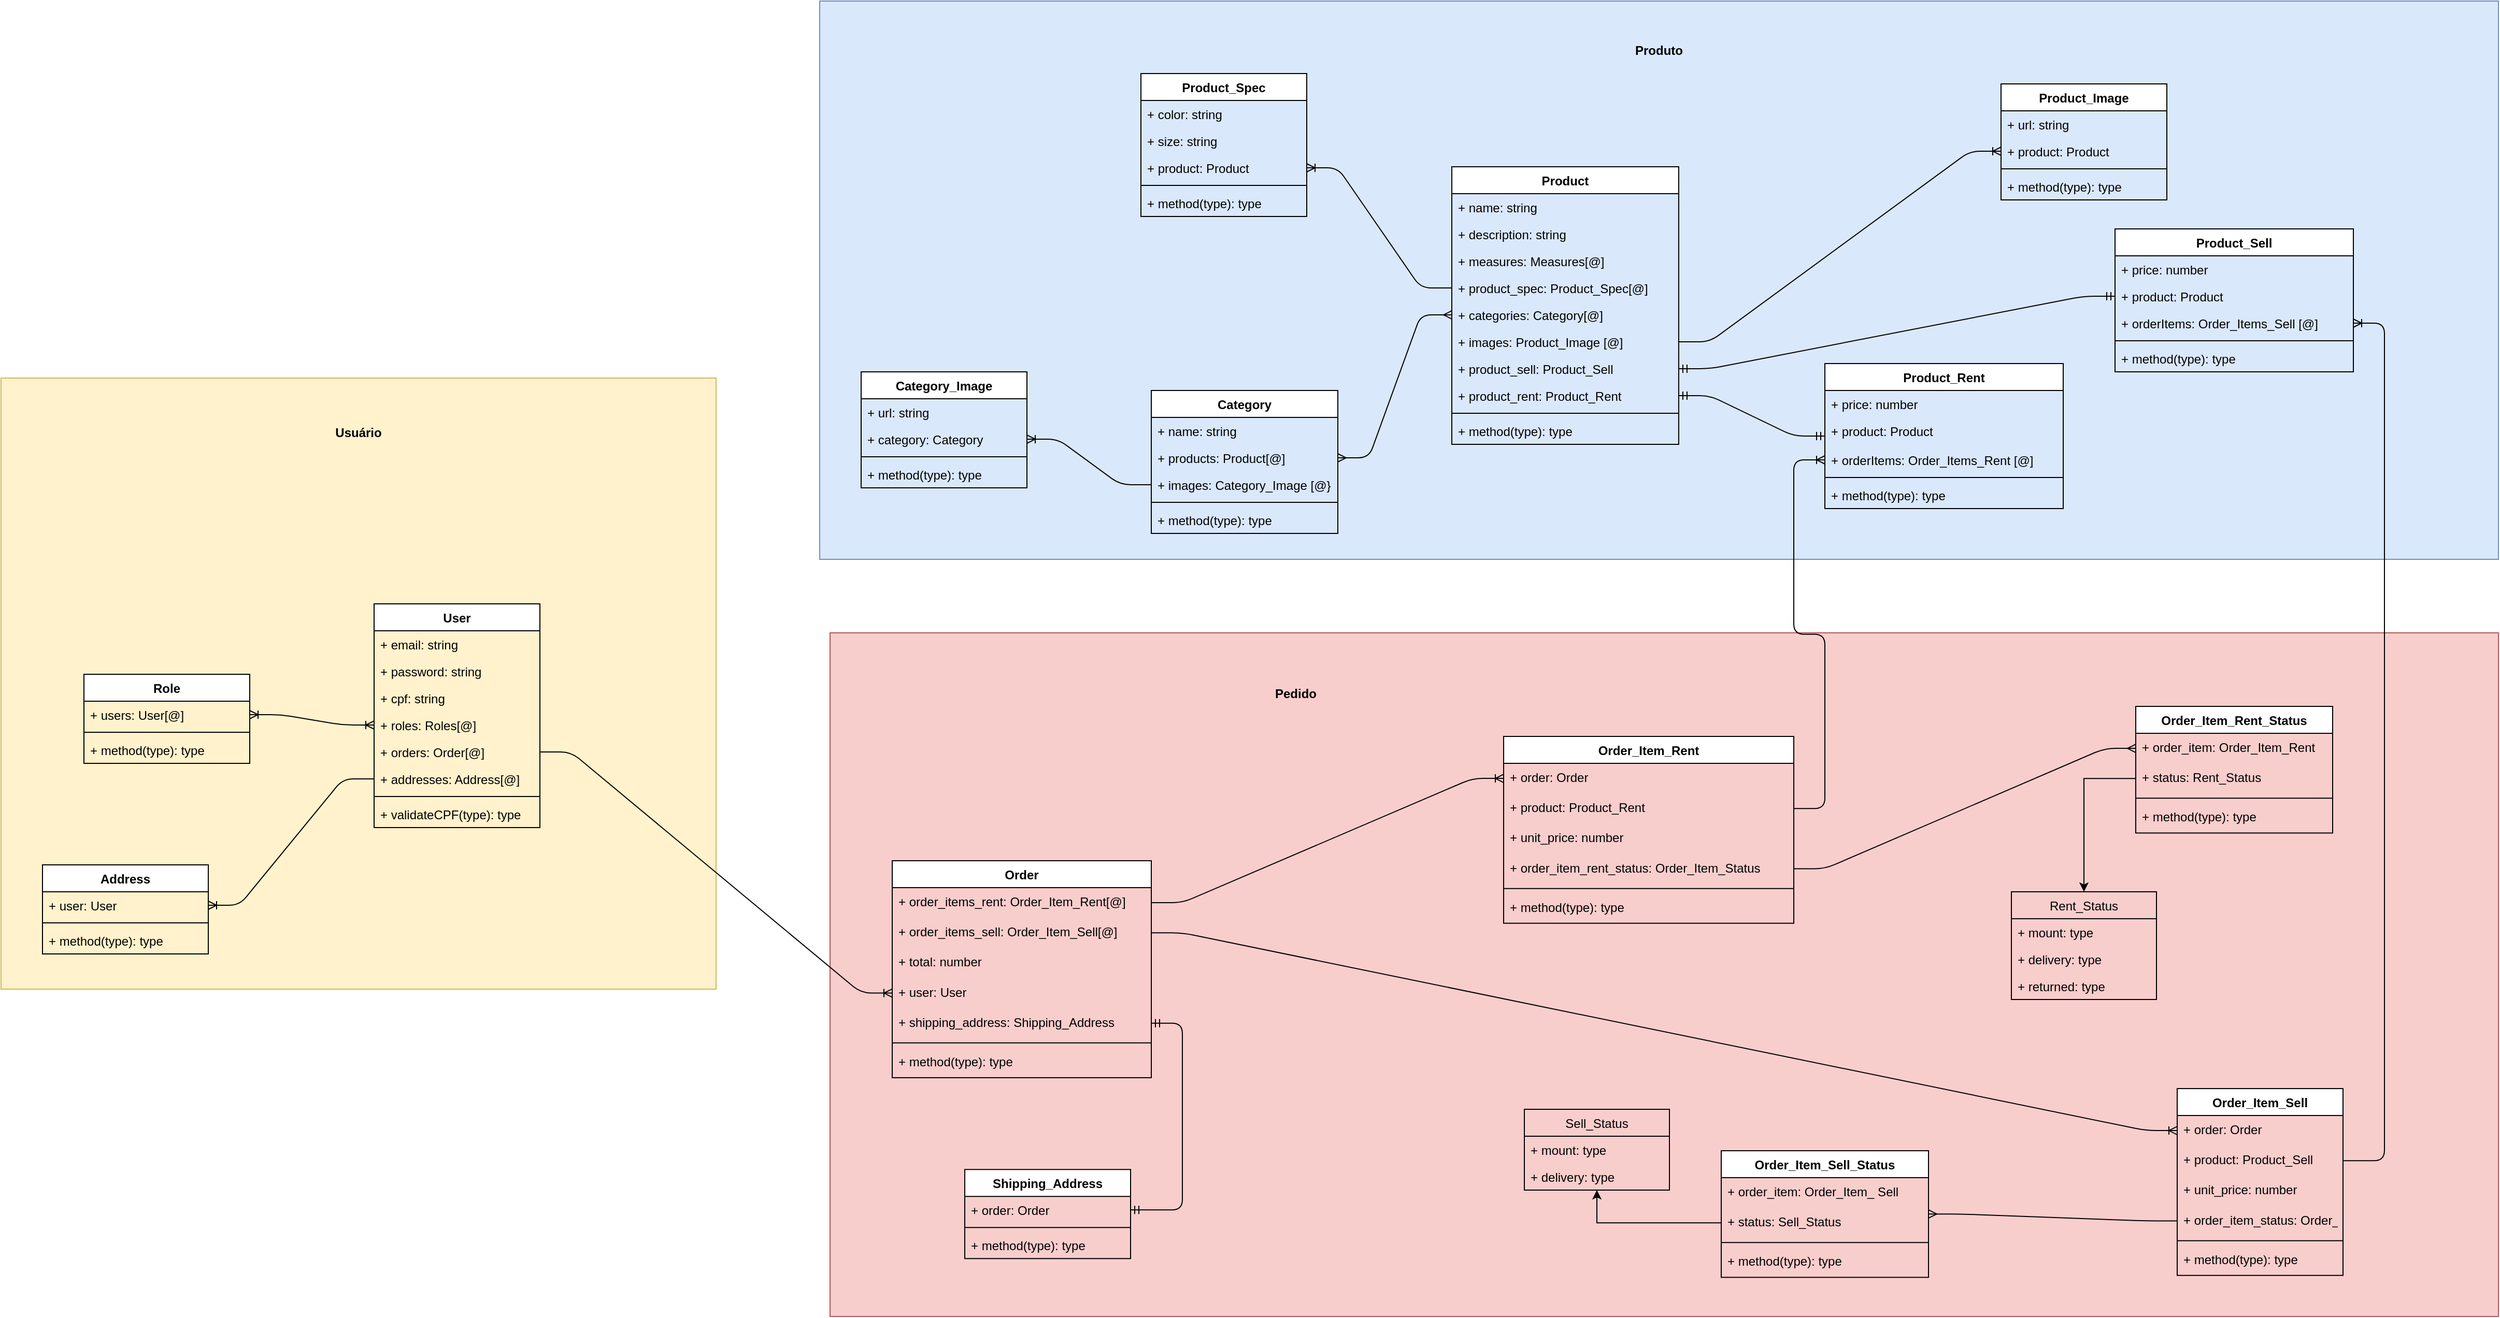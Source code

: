<mxfile version="15.3.0" type="github">
  <diagram id="AvZHR695ZejntMQSTzXh" name="Page-1">
    <mxGraphModel dx="4076" dy="911" grid="1" gridSize="10" guides="1" tooltips="1" connect="1" arrows="1" fold="1" page="1" pageScale="1" pageWidth="850" pageHeight="1100" math="0" shadow="0">
      <root>
        <mxCell id="0" />
        <mxCell id="1" parent="0" />
        <mxCell id="tY16T3pncfpoFEnjYDi0-21" value="" style="group;fillColor=#f8cecc;strokeColor=#b85450;container=0;" parent="1" vertex="1" connectable="0">
          <mxGeometry x="-800" y="770" width="1610" height="660" as="geometry" />
        </mxCell>
        <mxCell id="tY16T3pncfpoFEnjYDi0-10" value="" style="group;fillColor=#fff2cc;strokeColor=#d6b656;" parent="1" vertex="1" connectable="0">
          <mxGeometry x="-1600" y="524" width="690" height="590" as="geometry" />
        </mxCell>
        <mxCell id="tY16T3pncfpoFEnjYDi0-12" value="Usuário" style="text;html=1;strokeColor=none;fillColor=none;align=center;verticalAlign=middle;whiteSpace=wrap;rounded=0;fontStyle=1" parent="tY16T3pncfpoFEnjYDi0-10" vertex="1">
          <mxGeometry x="329.138" y="41.596" width="31.724" height="21.892" as="geometry" />
        </mxCell>
        <mxCell id="lCJNZkqnmeG0tj6TGEAy-67" value="Address" style="swimlane;fontStyle=1;align=center;verticalAlign=top;childLayout=stackLayout;horizontal=1;startSize=26;horizontalStack=0;resizeParent=1;resizeParentMax=0;resizeLast=0;collapsible=1;marginBottom=0;" parent="tY16T3pncfpoFEnjYDi0-10" vertex="1">
          <mxGeometry x="40" y="470" width="160" height="86" as="geometry" />
        </mxCell>
        <mxCell id="lCJNZkqnmeG0tj6TGEAy-68" value="+ user: User" style="text;strokeColor=none;fillColor=none;align=left;verticalAlign=top;spacingLeft=4;spacingRight=4;overflow=hidden;rotatable=0;points=[[0,0.5],[1,0.5]];portConstraint=eastwest;" parent="lCJNZkqnmeG0tj6TGEAy-67" vertex="1">
          <mxGeometry y="26" width="160" height="26" as="geometry" />
        </mxCell>
        <mxCell id="lCJNZkqnmeG0tj6TGEAy-69" value="" style="line;strokeWidth=1;fillColor=none;align=left;verticalAlign=middle;spacingTop=-1;spacingLeft=3;spacingRight=3;rotatable=0;labelPosition=right;points=[];portConstraint=eastwest;" parent="lCJNZkqnmeG0tj6TGEAy-67" vertex="1">
          <mxGeometry y="52" width="160" height="8" as="geometry" />
        </mxCell>
        <mxCell id="lCJNZkqnmeG0tj6TGEAy-70" value="+ method(type): type" style="text;strokeColor=none;fillColor=none;align=left;verticalAlign=top;spacingLeft=4;spacingRight=4;overflow=hidden;rotatable=0;points=[[0,0.5],[1,0.5]];portConstraint=eastwest;" parent="lCJNZkqnmeG0tj6TGEAy-67" vertex="1">
          <mxGeometry y="60" width="160" height="26" as="geometry" />
        </mxCell>
        <mxCell id="lCJNZkqnmeG0tj6TGEAy-51" value="User" style="swimlane;fontStyle=1;align=center;verticalAlign=top;childLayout=stackLayout;horizontal=1;startSize=26;horizontalStack=0;resizeParent=1;resizeParentMax=0;resizeLast=0;collapsible=1;marginBottom=0;" parent="tY16T3pncfpoFEnjYDi0-10" vertex="1">
          <mxGeometry x="360" y="218" width="160" height="216" as="geometry" />
        </mxCell>
        <mxCell id="lCJNZkqnmeG0tj6TGEAy-85" value="+ email: string" style="text;strokeColor=none;fillColor=none;align=left;verticalAlign=top;spacingLeft=4;spacingRight=4;overflow=hidden;rotatable=0;points=[[0,0.5],[1,0.5]];portConstraint=eastwest;" parent="lCJNZkqnmeG0tj6TGEAy-51" vertex="1">
          <mxGeometry y="26" width="160" height="26" as="geometry" />
        </mxCell>
        <mxCell id="lCJNZkqnmeG0tj6TGEAy-88" value="+ password: string" style="text;strokeColor=none;fillColor=none;align=left;verticalAlign=top;spacingLeft=4;spacingRight=4;overflow=hidden;rotatable=0;points=[[0,0.5],[1,0.5]];portConstraint=eastwest;" parent="lCJNZkqnmeG0tj6TGEAy-51" vertex="1">
          <mxGeometry y="52" width="160" height="26" as="geometry" />
        </mxCell>
        <mxCell id="lCJNZkqnmeG0tj6TGEAy-84" value="+ cpf: string" style="text;strokeColor=none;fillColor=none;align=left;verticalAlign=top;spacingLeft=4;spacingRight=4;overflow=hidden;rotatable=0;points=[[0,0.5],[1,0.5]];portConstraint=eastwest;" parent="lCJNZkqnmeG0tj6TGEAy-51" vertex="1">
          <mxGeometry y="78" width="160" height="26" as="geometry" />
        </mxCell>
        <mxCell id="lCJNZkqnmeG0tj6TGEAy-87" value="+ roles: Roles[@]" style="text;strokeColor=none;fillColor=none;align=left;verticalAlign=top;spacingLeft=4;spacingRight=4;overflow=hidden;rotatable=0;points=[[0,0.5],[1,0.5]];portConstraint=eastwest;" parent="lCJNZkqnmeG0tj6TGEAy-51" vertex="1">
          <mxGeometry y="104" width="160" height="26" as="geometry" />
        </mxCell>
        <mxCell id="z6MpF38ZV2_eBYSbtqBn-24" value="+ orders: Order[@]" style="text;strokeColor=none;fillColor=none;align=left;verticalAlign=top;spacingLeft=4;spacingRight=4;overflow=hidden;rotatable=0;points=[[0,0.5],[1,0.5]];portConstraint=eastwest;" parent="lCJNZkqnmeG0tj6TGEAy-51" vertex="1">
          <mxGeometry y="130" width="160" height="26" as="geometry" />
        </mxCell>
        <mxCell id="lCJNZkqnmeG0tj6TGEAy-52" value="+ addresses: Address[@]" style="text;strokeColor=none;fillColor=none;align=left;verticalAlign=top;spacingLeft=4;spacingRight=4;overflow=hidden;rotatable=0;points=[[0,0.5],[1,0.5]];portConstraint=eastwest;" parent="lCJNZkqnmeG0tj6TGEAy-51" vertex="1">
          <mxGeometry y="156" width="160" height="26" as="geometry" />
        </mxCell>
        <mxCell id="lCJNZkqnmeG0tj6TGEAy-53" value="" style="line;strokeWidth=1;fillColor=none;align=left;verticalAlign=middle;spacingTop=-1;spacingLeft=3;spacingRight=3;rotatable=0;labelPosition=right;points=[];portConstraint=eastwest;" parent="lCJNZkqnmeG0tj6TGEAy-51" vertex="1">
          <mxGeometry y="182" width="160" height="8" as="geometry" />
        </mxCell>
        <mxCell id="lCJNZkqnmeG0tj6TGEAy-54" value="+ validateCPF(type): type" style="text;strokeColor=none;fillColor=none;align=left;verticalAlign=top;spacingLeft=4;spacingRight=4;overflow=hidden;rotatable=0;points=[[0,0.5],[1,0.5]];portConstraint=eastwest;" parent="lCJNZkqnmeG0tj6TGEAy-51" vertex="1">
          <mxGeometry y="190" width="160" height="26" as="geometry" />
        </mxCell>
        <mxCell id="lCJNZkqnmeG0tj6TGEAy-86" value="" style="edgeStyle=entityRelationEdgeStyle;fontSize=12;html=1;endArrow=ERoneToMany;" parent="tY16T3pncfpoFEnjYDi0-10" source="lCJNZkqnmeG0tj6TGEAy-52" target="lCJNZkqnmeG0tj6TGEAy-68" edge="1">
          <mxGeometry width="100" height="100" relative="1" as="geometry">
            <mxPoint x="950" y="160" as="sourcePoint" />
            <mxPoint x="1050" y="60" as="targetPoint" />
          </mxGeometry>
        </mxCell>
        <mxCell id="tY16T3pncfpoFEnjYDi0-8" value="" style="group" parent="1" vertex="1" connectable="0">
          <mxGeometry x="-810" y="160" width="1620" height="542" as="geometry" />
        </mxCell>
        <mxCell id="tY16T3pncfpoFEnjYDi0-3" value="" style="rounded=0;whiteSpace=wrap;html=1;fillColor=#dae8fc;strokeColor=#6c8ebf;" parent="tY16T3pncfpoFEnjYDi0-8" vertex="1">
          <mxGeometry width="1620" height="539" as="geometry" />
        </mxCell>
        <mxCell id="tY16T3pncfpoFEnjYDi0-5" value="Produto" style="text;html=1;strokeColor=none;fillColor=none;align=center;verticalAlign=middle;whiteSpace=wrap;rounded=0;fontStyle=1" parent="tY16T3pncfpoFEnjYDi0-8" vertex="1">
          <mxGeometry x="772.759" y="38" width="74.483" height="20" as="geometry" />
        </mxCell>
        <mxCell id="lCJNZkqnmeG0tj6TGEAy-18" value="Product" style="swimlane;fontStyle=1;align=center;verticalAlign=top;childLayout=stackLayout;horizontal=1;startSize=26;horizontalStack=0;resizeParent=1;resizeParentMax=0;resizeLast=0;collapsible=1;marginBottom=0;" parent="tY16T3pncfpoFEnjYDi0-8" vertex="1">
          <mxGeometry x="610" y="160" width="218.95" height="268" as="geometry" />
        </mxCell>
        <mxCell id="lCJNZkqnmeG0tj6TGEAy-19" value="+ name: string" style="text;strokeColor=none;fillColor=none;align=left;verticalAlign=top;spacingLeft=4;spacingRight=4;overflow=hidden;rotatable=0;points=[[0,0.5],[1,0.5]];portConstraint=eastwest;" parent="lCJNZkqnmeG0tj6TGEAy-18" vertex="1">
          <mxGeometry y="26" width="218.95" height="26" as="geometry" />
        </mxCell>
        <mxCell id="lCJNZkqnmeG0tj6TGEAy-20" value="+ description: string" style="text;strokeColor=none;fillColor=none;align=left;verticalAlign=top;spacingLeft=4;spacingRight=4;overflow=hidden;rotatable=0;points=[[0,0.5],[1,0.5]];portConstraint=eastwest;" parent="lCJNZkqnmeG0tj6TGEAy-18" vertex="1">
          <mxGeometry y="52" width="218.95" height="26" as="geometry" />
        </mxCell>
        <mxCell id="b3hXFdu3TeVm44sbpzfN-98" value="+ measures: Measures[@]" style="text;strokeColor=none;fillColor=none;align=left;verticalAlign=top;spacingLeft=4;spacingRight=4;overflow=hidden;rotatable=0;points=[[0,0.5],[1,0.5]];portConstraint=eastwest;" parent="lCJNZkqnmeG0tj6TGEAy-18" vertex="1">
          <mxGeometry y="78" width="218.95" height="26" as="geometry" />
        </mxCell>
        <mxCell id="lCJNZkqnmeG0tj6TGEAy-34" value="+ product_spec: Product_Spec[@]" style="text;strokeColor=none;fillColor=none;align=left;verticalAlign=top;spacingLeft=4;spacingRight=4;overflow=hidden;rotatable=0;points=[[0,0.5],[1,0.5]];portConstraint=eastwest;" parent="lCJNZkqnmeG0tj6TGEAy-18" vertex="1">
          <mxGeometry y="104" width="218.95" height="26" as="geometry" />
        </mxCell>
        <mxCell id="z6MpF38ZV2_eBYSbtqBn-14" value="+ categories: Category[@]" style="text;strokeColor=none;fillColor=none;align=left;verticalAlign=top;spacingLeft=4;spacingRight=4;overflow=hidden;rotatable=0;points=[[0,0.5],[1,0.5]];portConstraint=eastwest;" parent="lCJNZkqnmeG0tj6TGEAy-18" vertex="1">
          <mxGeometry y="130" width="218.95" height="26" as="geometry" />
        </mxCell>
        <mxCell id="z6MpF38ZV2_eBYSbtqBn-10" value="+ images: Product_Image [@]" style="text;strokeColor=none;fillColor=none;align=left;verticalAlign=top;spacingLeft=4;spacingRight=4;overflow=hidden;rotatable=0;points=[[0,0.5],[1,0.5]];portConstraint=eastwest;" parent="lCJNZkqnmeG0tj6TGEAy-18" vertex="1">
          <mxGeometry y="156" width="218.95" height="26" as="geometry" />
        </mxCell>
        <mxCell id="lCJNZkqnmeG0tj6TGEAy-41" value="+ product_sell: Product_Sell" style="text;strokeColor=none;fillColor=none;align=left;verticalAlign=top;spacingLeft=4;spacingRight=4;overflow=hidden;rotatable=0;points=[[0,0.5],[1,0.5]];portConstraint=eastwest;" parent="lCJNZkqnmeG0tj6TGEAy-18" vertex="1">
          <mxGeometry y="182" width="218.95" height="26" as="geometry" />
        </mxCell>
        <mxCell id="D7yU_GCtE6qUXjICYIwc-21" value="+ product_rent: Product_Rent" style="text;strokeColor=none;fillColor=none;align=left;verticalAlign=top;spacingLeft=4;spacingRight=4;overflow=hidden;rotatable=0;points=[[0,0.5],[1,0.5]];portConstraint=eastwest;" vertex="1" parent="lCJNZkqnmeG0tj6TGEAy-18">
          <mxGeometry y="208" width="218.95" height="26" as="geometry" />
        </mxCell>
        <mxCell id="lCJNZkqnmeG0tj6TGEAy-22" value="" style="line;strokeWidth=1;fillColor=none;align=left;verticalAlign=middle;spacingTop=-1;spacingLeft=3;spacingRight=3;rotatable=0;labelPosition=right;points=[];portConstraint=eastwest;" parent="lCJNZkqnmeG0tj6TGEAy-18" vertex="1">
          <mxGeometry y="234" width="218.95" height="8" as="geometry" />
        </mxCell>
        <mxCell id="lCJNZkqnmeG0tj6TGEAy-23" value="+ method(type): type" style="text;strokeColor=none;fillColor=none;align=left;verticalAlign=top;spacingLeft=4;spacingRight=4;overflow=hidden;rotatable=0;points=[[0,0.5],[1,0.5]];portConstraint=eastwest;" parent="lCJNZkqnmeG0tj6TGEAy-18" vertex="1">
          <mxGeometry y="242" width="218.95" height="26" as="geometry" />
        </mxCell>
        <mxCell id="lCJNZkqnmeG0tj6TGEAy-24" value="Product_Sell" style="swimlane;fontStyle=1;align=center;verticalAlign=top;childLayout=stackLayout;horizontal=1;startSize=26;horizontalStack=0;resizeParent=1;resizeParentMax=0;resizeLast=0;collapsible=1;marginBottom=0;" parent="tY16T3pncfpoFEnjYDi0-8" vertex="1">
          <mxGeometry x="1250" y="220" width="230" height="138" as="geometry" />
        </mxCell>
        <mxCell id="lCJNZkqnmeG0tj6TGEAy-27" value="+ price: number" style="text;strokeColor=none;fillColor=none;align=left;verticalAlign=top;spacingLeft=4;spacingRight=4;overflow=hidden;rotatable=0;points=[[0,0.5],[1,0.5]];portConstraint=eastwest;" parent="lCJNZkqnmeG0tj6TGEAy-24" vertex="1">
          <mxGeometry y="26" width="230" height="26" as="geometry" />
        </mxCell>
        <mxCell id="lCJNZkqnmeG0tj6TGEAy-33" value="+ product: Product" style="text;strokeColor=none;fillColor=none;align=left;verticalAlign=top;spacingLeft=4;spacingRight=4;overflow=hidden;rotatable=0;points=[[0,0.5],[1,0.5]];portConstraint=eastwest;" parent="lCJNZkqnmeG0tj6TGEAy-24" vertex="1">
          <mxGeometry y="52" width="230" height="26" as="geometry" />
        </mxCell>
        <mxCell id="b3hXFdu3TeVm44sbpzfN-19" value="+ orderItems: Order_Items_Sell [@]" style="text;strokeColor=none;fillColor=none;align=left;verticalAlign=top;spacingLeft=4;spacingRight=4;overflow=hidden;rotatable=0;points=[[0,0.5],[1,0.5]];portConstraint=eastwest;" parent="lCJNZkqnmeG0tj6TGEAy-24" vertex="1">
          <mxGeometry y="78" width="230" height="26" as="geometry" />
        </mxCell>
        <mxCell id="lCJNZkqnmeG0tj6TGEAy-28" value="" style="line;strokeWidth=1;fillColor=none;align=left;verticalAlign=middle;spacingTop=-1;spacingLeft=3;spacingRight=3;rotatable=0;labelPosition=right;points=[];portConstraint=eastwest;" parent="lCJNZkqnmeG0tj6TGEAy-24" vertex="1">
          <mxGeometry y="104" width="230" height="8" as="geometry" />
        </mxCell>
        <mxCell id="lCJNZkqnmeG0tj6TGEAy-29" value="+ method(type): type" style="text;strokeColor=none;fillColor=none;align=left;verticalAlign=top;spacingLeft=4;spacingRight=4;overflow=hidden;rotatable=0;points=[[0,0.5],[1,0.5]];portConstraint=eastwest;" parent="lCJNZkqnmeG0tj6TGEAy-24" vertex="1">
          <mxGeometry y="112" width="230" height="26" as="geometry" />
        </mxCell>
        <mxCell id="lCJNZkqnmeG0tj6TGEAy-31" value="" style="edgeStyle=entityRelationEdgeStyle;fontSize=12;html=1;endArrow=ERmandOne;startArrow=ERmandOne;" parent="tY16T3pncfpoFEnjYDi0-8" source="lCJNZkqnmeG0tj6TGEAy-33" target="lCJNZkqnmeG0tj6TGEAy-41" edge="1">
          <mxGeometry width="100" height="100" relative="1" as="geometry">
            <mxPoint x="1120.814" y="587" as="sourcePoint" />
            <mxPoint x="1149.07" y="480.0" as="targetPoint" />
          </mxGeometry>
        </mxCell>
        <mxCell id="lCJNZkqnmeG0tj6TGEAy-1" value="Product_Rent" style="swimlane;fontStyle=1;align=center;verticalAlign=top;childLayout=stackLayout;horizontal=1;startSize=26;horizontalStack=0;resizeParent=1;resizeParentMax=0;resizeLast=0;collapsible=1;marginBottom=0;" parent="tY16T3pncfpoFEnjYDi0-8" vertex="1">
          <mxGeometry x="970" y="350" width="230" height="140" as="geometry" />
        </mxCell>
        <mxCell id="lCJNZkqnmeG0tj6TGEAy-15" value="+ price: number" style="text;strokeColor=none;fillColor=none;align=left;verticalAlign=top;spacingLeft=4;spacingRight=4;overflow=hidden;rotatable=0;points=[[0,0.5],[1,0.5]];portConstraint=eastwest;" parent="lCJNZkqnmeG0tj6TGEAy-1" vertex="1">
          <mxGeometry y="26" width="230" height="26" as="geometry" />
        </mxCell>
        <mxCell id="lCJNZkqnmeG0tj6TGEAy-32" value="+ product: Product" style="text;strokeColor=none;fillColor=none;align=left;verticalAlign=top;spacingLeft=4;spacingRight=4;overflow=hidden;rotatable=0;points=[[0,0.5],[1,0.5]];portConstraint=eastwest;" parent="lCJNZkqnmeG0tj6TGEAy-1" vertex="1">
          <mxGeometry y="52" width="230" height="28" as="geometry" />
        </mxCell>
        <mxCell id="b3hXFdu3TeVm44sbpzfN-18" value="+ orderItems: Order_Items_Rent [@]" style="text;strokeColor=none;fillColor=none;align=left;verticalAlign=top;spacingLeft=4;spacingRight=4;overflow=hidden;rotatable=0;points=[[0,0.5],[1,0.5]];portConstraint=eastwest;" parent="lCJNZkqnmeG0tj6TGEAy-1" vertex="1">
          <mxGeometry y="80" width="230" height="26" as="geometry" />
        </mxCell>
        <mxCell id="lCJNZkqnmeG0tj6TGEAy-3" value="" style="line;strokeWidth=1;fillColor=none;align=left;verticalAlign=middle;spacingTop=-1;spacingLeft=3;spacingRight=3;rotatable=0;labelPosition=right;points=[];portConstraint=eastwest;" parent="lCJNZkqnmeG0tj6TGEAy-1" vertex="1">
          <mxGeometry y="106" width="230" height="8" as="geometry" />
        </mxCell>
        <mxCell id="lCJNZkqnmeG0tj6TGEAy-4" value="+ method(type): type" style="text;strokeColor=none;fillColor=none;align=left;verticalAlign=top;spacingLeft=4;spacingRight=4;overflow=hidden;rotatable=0;points=[[0,0.5],[1,0.5]];portConstraint=eastwest;" parent="lCJNZkqnmeG0tj6TGEAy-1" vertex="1">
          <mxGeometry y="114" width="230" height="26" as="geometry" />
        </mxCell>
        <mxCell id="lCJNZkqnmeG0tj6TGEAy-30" value="" style="edgeStyle=entityRelationEdgeStyle;fontSize=12;html=1;endArrow=ERmandOne;startArrow=ERmandOne;" parent="tY16T3pncfpoFEnjYDi0-8" source="D7yU_GCtE6qUXjICYIwc-21" target="lCJNZkqnmeG0tj6TGEAy-1" edge="1">
          <mxGeometry width="100" height="100" relative="1" as="geometry">
            <mxPoint x="1083.14" y="430" as="sourcePoint" />
            <mxPoint x="1177.326" y="330" as="targetPoint" />
          </mxGeometry>
        </mxCell>
        <mxCell id="lCJNZkqnmeG0tj6TGEAy-36" value="Product_Image" style="swimlane;fontStyle=1;align=center;verticalAlign=top;childLayout=stackLayout;horizontal=1;startSize=26;horizontalStack=0;resizeParent=1;resizeParentMax=0;resizeLast=0;collapsible=1;marginBottom=0;" parent="tY16T3pncfpoFEnjYDi0-8" vertex="1">
          <mxGeometry x="1140" y="80" width="160" height="112" as="geometry" />
        </mxCell>
        <mxCell id="lCJNZkqnmeG0tj6TGEAy-37" value="+ url: string" style="text;strokeColor=none;fillColor=none;align=left;verticalAlign=top;spacingLeft=4;spacingRight=4;overflow=hidden;rotatable=0;points=[[0,0.5],[1,0.5]];portConstraint=eastwest;" parent="lCJNZkqnmeG0tj6TGEAy-36" vertex="1">
          <mxGeometry y="26" width="160" height="26" as="geometry" />
        </mxCell>
        <mxCell id="lCJNZkqnmeG0tj6TGEAy-38" value="+ product: Product" style="text;strokeColor=none;fillColor=none;align=left;verticalAlign=top;spacingLeft=4;spacingRight=4;overflow=hidden;rotatable=0;points=[[0,0.5],[1,0.5]];portConstraint=eastwest;" parent="lCJNZkqnmeG0tj6TGEAy-36" vertex="1">
          <mxGeometry y="52" width="160" height="26" as="geometry" />
        </mxCell>
        <mxCell id="lCJNZkqnmeG0tj6TGEAy-39" value="" style="line;strokeWidth=1;fillColor=none;align=left;verticalAlign=middle;spacingTop=-1;spacingLeft=3;spacingRight=3;rotatable=0;labelPosition=right;points=[];portConstraint=eastwest;" parent="lCJNZkqnmeG0tj6TGEAy-36" vertex="1">
          <mxGeometry y="78" width="160" height="8" as="geometry" />
        </mxCell>
        <mxCell id="lCJNZkqnmeG0tj6TGEAy-40" value="+ method(type): type" style="text;strokeColor=none;fillColor=none;align=left;verticalAlign=top;spacingLeft=4;spacingRight=4;overflow=hidden;rotatable=0;points=[[0,0.5],[1,0.5]];portConstraint=eastwest;" parent="lCJNZkqnmeG0tj6TGEAy-36" vertex="1">
          <mxGeometry y="86" width="160" height="26" as="geometry" />
        </mxCell>
        <mxCell id="lCJNZkqnmeG0tj6TGEAy-42" value="" style="edgeStyle=entityRelationEdgeStyle;fontSize=12;html=1;endArrow=ERoneToMany;" parent="tY16T3pncfpoFEnjYDi0-8" source="z6MpF38ZV2_eBYSbtqBn-10" target="lCJNZkqnmeG0tj6TGEAy-38" edge="1">
          <mxGeometry width="100" height="100" relative="1" as="geometry">
            <mxPoint x="980" y="330" as="sourcePoint" />
            <mxPoint x="1080" y="230" as="targetPoint" />
          </mxGeometry>
        </mxCell>
        <mxCell id="lCJNZkqnmeG0tj6TGEAy-5" value="Category" style="swimlane;fontStyle=1;align=center;verticalAlign=top;childLayout=stackLayout;horizontal=1;startSize=26;horizontalStack=0;resizeParent=1;resizeParentMax=0;resizeLast=0;collapsible=1;marginBottom=0;" parent="tY16T3pncfpoFEnjYDi0-8" vertex="1">
          <mxGeometry x="320" y="376" width="180" height="138" as="geometry" />
        </mxCell>
        <mxCell id="lCJNZkqnmeG0tj6TGEAy-10" value="+ name: string" style="text;strokeColor=none;fillColor=none;align=left;verticalAlign=top;spacingLeft=4;spacingRight=4;overflow=hidden;rotatable=0;points=[[0,0.5],[1,0.5]];portConstraint=eastwest;" parent="lCJNZkqnmeG0tj6TGEAy-5" vertex="1">
          <mxGeometry y="26" width="180" height="26" as="geometry" />
        </mxCell>
        <mxCell id="z6MpF38ZV2_eBYSbtqBn-15" value="+ products: Product[@]" style="text;strokeColor=none;fillColor=none;align=left;verticalAlign=top;spacingLeft=4;spacingRight=4;overflow=hidden;rotatable=0;points=[[0,0.5],[1,0.5]];portConstraint=eastwest;" parent="lCJNZkqnmeG0tj6TGEAy-5" vertex="1">
          <mxGeometry y="52" width="180" height="26" as="geometry" />
        </mxCell>
        <mxCell id="lCJNZkqnmeG0tj6TGEAy-48" value="+ images: Category_Image [@}" style="text;strokeColor=none;fillColor=none;align=left;verticalAlign=top;spacingLeft=4;spacingRight=4;overflow=hidden;rotatable=0;points=[[0,0.5],[1,0.5]];portConstraint=eastwest;" parent="lCJNZkqnmeG0tj6TGEAy-5" vertex="1">
          <mxGeometry y="78" width="180" height="26" as="geometry" />
        </mxCell>
        <mxCell id="lCJNZkqnmeG0tj6TGEAy-7" value="" style="line;strokeWidth=1;fillColor=none;align=left;verticalAlign=middle;spacingTop=-1;spacingLeft=3;spacingRight=3;rotatable=0;labelPosition=right;points=[];portConstraint=eastwest;" parent="lCJNZkqnmeG0tj6TGEAy-5" vertex="1">
          <mxGeometry y="104" width="180" height="8" as="geometry" />
        </mxCell>
        <mxCell id="lCJNZkqnmeG0tj6TGEAy-8" value="+ method(type): type" style="text;strokeColor=none;fillColor=none;align=left;verticalAlign=top;spacingLeft=4;spacingRight=4;overflow=hidden;rotatable=0;points=[[0,0.5],[1,0.5]];portConstraint=eastwest;" parent="lCJNZkqnmeG0tj6TGEAy-5" vertex="1">
          <mxGeometry y="112" width="180" height="26" as="geometry" />
        </mxCell>
        <mxCell id="lCJNZkqnmeG0tj6TGEAy-17" value="" style="edgeStyle=entityRelationEdgeStyle;fontSize=12;html=1;endArrow=ERmany;startArrow=ERmany;" parent="tY16T3pncfpoFEnjYDi0-8" source="z6MpF38ZV2_eBYSbtqBn-14" target="z6MpF38ZV2_eBYSbtqBn-15" edge="1">
          <mxGeometry width="100" height="100" relative="1" as="geometry">
            <mxPoint x="1160" y="240" as="sourcePoint" />
            <mxPoint x="1040" y="451" as="targetPoint" />
          </mxGeometry>
        </mxCell>
        <mxCell id="lCJNZkqnmeG0tj6TGEAy-43" value="Category_Image" style="swimlane;fontStyle=1;align=center;verticalAlign=top;childLayout=stackLayout;horizontal=1;startSize=26;horizontalStack=0;resizeParent=1;resizeParentMax=0;resizeLast=0;collapsible=1;marginBottom=0;" parent="tY16T3pncfpoFEnjYDi0-8" vertex="1">
          <mxGeometry x="40" y="358" width="160" height="112" as="geometry" />
        </mxCell>
        <mxCell id="lCJNZkqnmeG0tj6TGEAy-44" value="+ url: string" style="text;strokeColor=none;fillColor=none;align=left;verticalAlign=top;spacingLeft=4;spacingRight=4;overflow=hidden;rotatable=0;points=[[0,0.5],[1,0.5]];portConstraint=eastwest;" parent="lCJNZkqnmeG0tj6TGEAy-43" vertex="1">
          <mxGeometry y="26" width="160" height="26" as="geometry" />
        </mxCell>
        <mxCell id="lCJNZkqnmeG0tj6TGEAy-45" value="+ category: Category" style="text;strokeColor=none;fillColor=none;align=left;verticalAlign=top;spacingLeft=4;spacingRight=4;overflow=hidden;rotatable=0;points=[[0,0.5],[1,0.5]];portConstraint=eastwest;" parent="lCJNZkqnmeG0tj6TGEAy-43" vertex="1">
          <mxGeometry y="52" width="160" height="26" as="geometry" />
        </mxCell>
        <mxCell id="lCJNZkqnmeG0tj6TGEAy-46" value="" style="line;strokeWidth=1;fillColor=none;align=left;verticalAlign=middle;spacingTop=-1;spacingLeft=3;spacingRight=3;rotatable=0;labelPosition=right;points=[];portConstraint=eastwest;" parent="lCJNZkqnmeG0tj6TGEAy-43" vertex="1">
          <mxGeometry y="78" width="160" height="8" as="geometry" />
        </mxCell>
        <mxCell id="lCJNZkqnmeG0tj6TGEAy-47" value="+ method(type): type" style="text;strokeColor=none;fillColor=none;align=left;verticalAlign=top;spacingLeft=4;spacingRight=4;overflow=hidden;rotatable=0;points=[[0,0.5],[1,0.5]];portConstraint=eastwest;" parent="lCJNZkqnmeG0tj6TGEAy-43" vertex="1">
          <mxGeometry y="86" width="160" height="26" as="geometry" />
        </mxCell>
        <mxCell id="lCJNZkqnmeG0tj6TGEAy-50" value="" style="edgeStyle=entityRelationEdgeStyle;fontSize=12;html=1;endArrow=ERoneToMany;" parent="tY16T3pncfpoFEnjYDi0-8" source="lCJNZkqnmeG0tj6TGEAy-48" target="lCJNZkqnmeG0tj6TGEAy-45" edge="1">
          <mxGeometry width="100" height="100" relative="1" as="geometry">
            <mxPoint x="790.8" y="410.72" as="sourcePoint" />
            <mxPoint x="970" y="200" as="targetPoint" />
          </mxGeometry>
        </mxCell>
        <mxCell id="D7yU_GCtE6qUXjICYIwc-15" value="Product_Spec" style="swimlane;fontStyle=1;align=center;verticalAlign=top;childLayout=stackLayout;horizontal=1;startSize=26;horizontalStack=0;resizeParent=1;resizeParentMax=0;resizeLast=0;collapsible=1;marginBottom=0;" vertex="1" parent="tY16T3pncfpoFEnjYDi0-8">
          <mxGeometry x="310" y="70" width="160" height="138" as="geometry" />
        </mxCell>
        <mxCell id="D7yU_GCtE6qUXjICYIwc-16" value="+ color: string" style="text;strokeColor=none;fillColor=none;align=left;verticalAlign=top;spacingLeft=4;spacingRight=4;overflow=hidden;rotatable=0;points=[[0,0.5],[1,0.5]];portConstraint=eastwest;" vertex="1" parent="D7yU_GCtE6qUXjICYIwc-15">
          <mxGeometry y="26" width="160" height="26" as="geometry" />
        </mxCell>
        <mxCell id="D7yU_GCtE6qUXjICYIwc-22" value="+ size: string" style="text;strokeColor=none;fillColor=none;align=left;verticalAlign=top;spacingLeft=4;spacingRight=4;overflow=hidden;rotatable=0;points=[[0,0.5],[1,0.5]];portConstraint=eastwest;" vertex="1" parent="D7yU_GCtE6qUXjICYIwc-15">
          <mxGeometry y="52" width="160" height="26" as="geometry" />
        </mxCell>
        <mxCell id="D7yU_GCtE6qUXjICYIwc-17" value="+ product: Product" style="text;strokeColor=none;fillColor=none;align=left;verticalAlign=top;spacingLeft=4;spacingRight=4;overflow=hidden;rotatable=0;points=[[0,0.5],[1,0.5]];portConstraint=eastwest;" vertex="1" parent="D7yU_GCtE6qUXjICYIwc-15">
          <mxGeometry y="78" width="160" height="26" as="geometry" />
        </mxCell>
        <mxCell id="D7yU_GCtE6qUXjICYIwc-18" value="" style="line;strokeWidth=1;fillColor=none;align=left;verticalAlign=middle;spacingTop=-1;spacingLeft=3;spacingRight=3;rotatable=0;labelPosition=right;points=[];portConstraint=eastwest;" vertex="1" parent="D7yU_GCtE6qUXjICYIwc-15">
          <mxGeometry y="104" width="160" height="8" as="geometry" />
        </mxCell>
        <mxCell id="D7yU_GCtE6qUXjICYIwc-19" value="+ method(type): type" style="text;strokeColor=none;fillColor=none;align=left;verticalAlign=top;spacingLeft=4;spacingRight=4;overflow=hidden;rotatable=0;points=[[0,0.5],[1,0.5]];portConstraint=eastwest;" vertex="1" parent="D7yU_GCtE6qUXjICYIwc-15">
          <mxGeometry y="112" width="160" height="26" as="geometry" />
        </mxCell>
        <mxCell id="D7yU_GCtE6qUXjICYIwc-20" value="" style="edgeStyle=entityRelationEdgeStyle;fontSize=12;html=1;endArrow=ERoneToMany;" edge="1" parent="tY16T3pncfpoFEnjYDi0-8" source="lCJNZkqnmeG0tj6TGEAy-34" target="D7yU_GCtE6qUXjICYIwc-17">
          <mxGeometry width="100" height="100" relative="1" as="geometry">
            <mxPoint x="330" y="477" as="sourcePoint" />
            <mxPoint x="210" y="433.0" as="targetPoint" />
          </mxGeometry>
        </mxCell>
        <mxCell id="lCJNZkqnmeG0tj6TGEAy-71" value="Role" style="swimlane;fontStyle=1;align=center;verticalAlign=top;childLayout=stackLayout;horizontal=1;startSize=26;horizontalStack=0;resizeParent=1;resizeParentMax=0;resizeLast=0;collapsible=1;marginBottom=0;" parent="1" vertex="1">
          <mxGeometry x="-1520" y="810" width="160" height="86" as="geometry" />
        </mxCell>
        <mxCell id="lCJNZkqnmeG0tj6TGEAy-72" value="+ users: User[@]" style="text;strokeColor=none;fillColor=none;align=left;verticalAlign=top;spacingLeft=4;spacingRight=4;overflow=hidden;rotatable=0;points=[[0,0.5],[1,0.5]];portConstraint=eastwest;" parent="lCJNZkqnmeG0tj6TGEAy-71" vertex="1">
          <mxGeometry y="26" width="160" height="26" as="geometry" />
        </mxCell>
        <mxCell id="lCJNZkqnmeG0tj6TGEAy-73" value="" style="line;strokeWidth=1;fillColor=none;align=left;verticalAlign=middle;spacingTop=-1;spacingLeft=3;spacingRight=3;rotatable=0;labelPosition=right;points=[];portConstraint=eastwest;" parent="lCJNZkqnmeG0tj6TGEAy-71" vertex="1">
          <mxGeometry y="52" width="160" height="8" as="geometry" />
        </mxCell>
        <mxCell id="lCJNZkqnmeG0tj6TGEAy-74" value="+ method(type): type" style="text;strokeColor=none;fillColor=none;align=left;verticalAlign=top;spacingLeft=4;spacingRight=4;overflow=hidden;rotatable=0;points=[[0,0.5],[1,0.5]];portConstraint=eastwest;" parent="lCJNZkqnmeG0tj6TGEAy-71" vertex="1">
          <mxGeometry y="60" width="160" height="26" as="geometry" />
        </mxCell>
        <mxCell id="lCJNZkqnmeG0tj6TGEAy-79" value="" style="edgeStyle=entityRelationEdgeStyle;fontSize=12;html=1;endArrow=ERoneToMany;startArrow=ERoneToMany;" parent="1" source="lCJNZkqnmeG0tj6TGEAy-87" target="lCJNZkqnmeG0tj6TGEAy-72" edge="1">
          <mxGeometry width="100" height="100" relative="1" as="geometry">
            <mxPoint x="-860" y="790" as="sourcePoint" />
            <mxPoint x="-760" y="690" as="targetPoint" />
          </mxGeometry>
        </mxCell>
        <mxCell id="z6MpF38ZV2_eBYSbtqBn-25" value="" style="edgeStyle=entityRelationEdgeStyle;fontSize=12;html=1;endArrow=ERoneToMany;" parent="1" source="z6MpF38ZV2_eBYSbtqBn-24" target="z6MpF38ZV2_eBYSbtqBn-18" edge="1">
          <mxGeometry width="100" height="100" relative="1" as="geometry">
            <mxPoint x="230" y="1010" as="sourcePoint" />
            <mxPoint x="330" y="910" as="targetPoint" />
          </mxGeometry>
        </mxCell>
        <mxCell id="z6MpF38ZV2_eBYSbtqBn-34" value="Shipping_Address" style="swimlane;fontStyle=1;align=center;verticalAlign=top;childLayout=stackLayout;horizontal=1;startSize=26;horizontalStack=0;resizeParent=1;resizeParentMax=0;resizeLast=0;collapsible=1;marginBottom=0;" parent="1" vertex="1">
          <mxGeometry x="-670" y="1288.11" width="160" height="86" as="geometry">
            <mxRectangle x="370" y="1040" width="120" height="26" as="alternateBounds" />
          </mxGeometry>
        </mxCell>
        <mxCell id="z6MpF38ZV2_eBYSbtqBn-35" value="+ order: Order" style="text;strokeColor=none;fillColor=none;align=left;verticalAlign=top;spacingLeft=4;spacingRight=4;overflow=hidden;rotatable=0;points=[[0,0.5],[1,0.5]];portConstraint=eastwest;" parent="z6MpF38ZV2_eBYSbtqBn-34" vertex="1">
          <mxGeometry y="26" width="160" height="26" as="geometry" />
        </mxCell>
        <mxCell id="z6MpF38ZV2_eBYSbtqBn-36" value="" style="line;strokeWidth=1;fillColor=none;align=left;verticalAlign=middle;spacingTop=-1;spacingLeft=3;spacingRight=3;rotatable=0;labelPosition=right;points=[];portConstraint=eastwest;" parent="z6MpF38ZV2_eBYSbtqBn-34" vertex="1">
          <mxGeometry y="52" width="160" height="8" as="geometry" />
        </mxCell>
        <mxCell id="z6MpF38ZV2_eBYSbtqBn-37" value="+ method(type): type" style="text;strokeColor=none;fillColor=none;align=left;verticalAlign=top;spacingLeft=4;spacingRight=4;overflow=hidden;rotatable=0;points=[[0,0.5],[1,0.5]];portConstraint=eastwest;" parent="z6MpF38ZV2_eBYSbtqBn-34" vertex="1">
          <mxGeometry y="60" width="160" height="26" as="geometry" />
        </mxCell>
        <mxCell id="b3hXFdu3TeVm44sbpzfN-20" value="" style="edgeStyle=entityRelationEdgeStyle;fontSize=12;html=1;endArrow=ERoneToMany;" parent="1" source="b3hXFdu3TeVm44sbpzfN-22" target="b3hXFdu3TeVm44sbpzfN-18" edge="1">
          <mxGeometry width="100" height="100" relative="1" as="geometry">
            <mxPoint x="140" y="780" as="sourcePoint" />
            <mxPoint x="340" y="710" as="targetPoint" />
          </mxGeometry>
        </mxCell>
        <mxCell id="b3hXFdu3TeVm44sbpzfN-23" value="" style="edgeStyle=entityRelationEdgeStyle;fontSize=12;html=1;endArrow=ERoneToMany;" parent="1" source="b3hXFdu3TeVm44sbpzfN-21" target="b3hXFdu3TeVm44sbpzfN-19" edge="1">
          <mxGeometry width="100" height="100" relative="1" as="geometry">
            <mxPoint x="240" y="840" as="sourcePoint" />
            <mxPoint x="340" y="740" as="targetPoint" />
          </mxGeometry>
        </mxCell>
        <mxCell id="tY16T3pncfpoFEnjYDi0-22" value="Pedido" style="text;html=1;strokeColor=none;fillColor=none;align=center;verticalAlign=middle;whiteSpace=wrap;rounded=0;fontStyle=1" parent="1" vertex="1">
          <mxGeometry x="-370.69" y="816.531" width="41.379" height="24.49" as="geometry" />
        </mxCell>
        <mxCell id="z6MpF38ZV2_eBYSbtqBn-1" value="Order" style="swimlane;fontStyle=1;align=center;verticalAlign=top;childLayout=stackLayout;horizontal=1;startSize=26;horizontalStack=0;resizeParent=1;resizeParentMax=0;resizeLast=0;collapsible=1;marginBottom=0;" parent="1" vertex="1">
          <mxGeometry x="-740" y="989.999" width="250" height="209.458" as="geometry" />
        </mxCell>
        <mxCell id="b3hXFdu3TeVm44sbpzfN-15" value="+ order_items_rent: Order_Item_Rent[@]" style="text;strokeColor=none;fillColor=none;align=left;verticalAlign=top;spacingLeft=4;spacingRight=4;overflow=hidden;rotatable=0;points=[[0,0.5],[1,0.5]];portConstraint=eastwest;" parent="z6MpF38ZV2_eBYSbtqBn-1" vertex="1">
          <mxGeometry y="26" width="250" height="29.085" as="geometry" />
        </mxCell>
        <mxCell id="z6MpF38ZV2_eBYSbtqBn-13" value="+ order_items_sell: Order_Item_Sell[@]" style="text;strokeColor=none;fillColor=none;align=left;verticalAlign=top;spacingLeft=4;spacingRight=4;overflow=hidden;rotatable=0;points=[[0,0.5],[1,0.5]];portConstraint=eastwest;" parent="z6MpF38ZV2_eBYSbtqBn-1" vertex="1">
          <mxGeometry y="55.085" width="250" height="29.085" as="geometry" />
        </mxCell>
        <mxCell id="z6MpF38ZV2_eBYSbtqBn-23" value="+ total: number" style="text;strokeColor=none;fillColor=none;align=left;verticalAlign=top;spacingLeft=4;spacingRight=4;overflow=hidden;rotatable=0;points=[[0,0.5],[1,0.5]];portConstraint=eastwest;" parent="z6MpF38ZV2_eBYSbtqBn-1" vertex="1">
          <mxGeometry y="84.169" width="250" height="29.085" as="geometry" />
        </mxCell>
        <mxCell id="z6MpF38ZV2_eBYSbtqBn-18" value="+ user: User" style="text;strokeColor=none;fillColor=none;align=left;verticalAlign=top;spacingLeft=4;spacingRight=4;overflow=hidden;rotatable=0;points=[[0,0.5],[1,0.5]];portConstraint=eastwest;" parent="z6MpF38ZV2_eBYSbtqBn-1" vertex="1">
          <mxGeometry y="113.254" width="250" height="29.085" as="geometry" />
        </mxCell>
        <mxCell id="aNgQ0NmibXXHdKZTqUHY-3" value="+ shipping_address: Shipping_Address" style="text;strokeColor=none;fillColor=none;align=left;verticalAlign=top;spacingLeft=4;spacingRight=4;overflow=hidden;rotatable=0;points=[[0,0.5],[1,0.5]];portConstraint=eastwest;" parent="z6MpF38ZV2_eBYSbtqBn-1" vertex="1">
          <mxGeometry y="142.339" width="250" height="29.085" as="geometry" />
        </mxCell>
        <mxCell id="z6MpF38ZV2_eBYSbtqBn-3" value="" style="line;strokeWidth=1;fillColor=none;align=left;verticalAlign=middle;spacingTop=-1;spacingLeft=3;spacingRight=3;rotatable=0;labelPosition=right;points=[];portConstraint=eastwest;" parent="z6MpF38ZV2_eBYSbtqBn-1" vertex="1">
          <mxGeometry y="171.424" width="250" height="8.949" as="geometry" />
        </mxCell>
        <mxCell id="z6MpF38ZV2_eBYSbtqBn-4" value="+ method(type): type" style="text;strokeColor=none;fillColor=none;align=left;verticalAlign=top;spacingLeft=4;spacingRight=4;overflow=hidden;rotatable=0;points=[[0,0.5],[1,0.5]];portConstraint=eastwest;" parent="z6MpF38ZV2_eBYSbtqBn-1" vertex="1">
          <mxGeometry y="180.373" width="250" height="29.085" as="geometry" />
        </mxCell>
        <mxCell id="z6MpF38ZV2_eBYSbtqBn-26" value="Order_Item_Sell_Status" style="swimlane;fontStyle=1;align=center;verticalAlign=top;childLayout=stackLayout;horizontal=1;startSize=26;horizontalStack=0;resizeParent=1;resizeParentMax=0;resizeLast=0;collapsible=1;marginBottom=0;" parent="1" vertex="1">
          <mxGeometry x="60" y="1270.005" width="200" height="122.203" as="geometry" />
        </mxCell>
        <mxCell id="z6MpF38ZV2_eBYSbtqBn-27" value="+ order_item: Order_Item_ Sell" style="text;strokeColor=none;fillColor=none;align=left;verticalAlign=top;spacingLeft=4;spacingRight=4;overflow=hidden;rotatable=0;points=[[0,0.5],[1,0.5]];portConstraint=eastwest;" parent="z6MpF38ZV2_eBYSbtqBn-26" vertex="1">
          <mxGeometry y="26" width="200" height="29.085" as="geometry" />
        </mxCell>
        <mxCell id="b3hXFdu3TeVm44sbpzfN-83" value="+ status: Sell_Status" style="text;strokeColor=none;fillColor=none;align=left;verticalAlign=top;spacingLeft=4;spacingRight=4;overflow=hidden;rotatable=0;points=[[0,0.5],[1,0.5]];portConstraint=eastwest;" parent="z6MpF38ZV2_eBYSbtqBn-26" vertex="1">
          <mxGeometry y="55.085" width="200" height="29.085" as="geometry" />
        </mxCell>
        <mxCell id="z6MpF38ZV2_eBYSbtqBn-28" value="" style="line;strokeWidth=1;fillColor=none;align=left;verticalAlign=middle;spacingTop=-1;spacingLeft=3;spacingRight=3;rotatable=0;labelPosition=right;points=[];portConstraint=eastwest;" parent="z6MpF38ZV2_eBYSbtqBn-26" vertex="1">
          <mxGeometry y="84.169" width="200" height="8.949" as="geometry" />
        </mxCell>
        <mxCell id="z6MpF38ZV2_eBYSbtqBn-29" value="+ method(type): type" style="text;strokeColor=none;fillColor=none;align=left;verticalAlign=top;spacingLeft=4;spacingRight=4;overflow=hidden;rotatable=0;points=[[0,0.5],[1,0.5]];portConstraint=eastwest;" parent="z6MpF38ZV2_eBYSbtqBn-26" vertex="1">
          <mxGeometry y="93.119" width="200" height="29.085" as="geometry" />
        </mxCell>
        <mxCell id="tY16T3pncfpoFEnjYDi0-25" value="" style="edgeStyle=entityRelationEdgeStyle;fontSize=12;html=1;endArrow=ERmany;" parent="1" source="z6MpF38ZV2_eBYSbtqBn-30" target="z6MpF38ZV2_eBYSbtqBn-26" edge="1">
          <mxGeometry x="-800" y="770" width="100" height="100" as="geometry">
            <mxPoint x="-40" y="1116.78" as="sourcePoint" />
            <mxPoint x="60" y="1004.915" as="targetPoint" />
          </mxGeometry>
        </mxCell>
        <mxCell id="b3hXFdu3TeVm44sbpzfN-5" value="Order_Item_Sell" style="swimlane;fontStyle=1;align=center;verticalAlign=top;childLayout=stackLayout;horizontal=1;startSize=26;horizontalStack=0;resizeParent=1;resizeParentMax=0;resizeLast=0;collapsible=1;marginBottom=0;" parent="1" vertex="1">
          <mxGeometry x="500" y="1210.001" width="160" height="180.373" as="geometry" />
        </mxCell>
        <mxCell id="b3hXFdu3TeVm44sbpzfN-13" value="+ order: Order" style="text;strokeColor=none;fillColor=none;align=left;verticalAlign=top;spacingLeft=4;spacingRight=4;overflow=hidden;rotatable=0;points=[[0,0.5],[1,0.5]];portConstraint=eastwest;" parent="b3hXFdu3TeVm44sbpzfN-5" vertex="1">
          <mxGeometry y="26" width="160" height="29.085" as="geometry" />
        </mxCell>
        <mxCell id="b3hXFdu3TeVm44sbpzfN-21" value="+ product: Product_Sell" style="text;strokeColor=none;fillColor=none;align=left;verticalAlign=top;spacingLeft=4;spacingRight=4;overflow=hidden;rotatable=0;points=[[0,0.5],[1,0.5]];portConstraint=eastwest;" parent="b3hXFdu3TeVm44sbpzfN-5" vertex="1">
          <mxGeometry y="55.085" width="160" height="29.085" as="geometry" />
        </mxCell>
        <mxCell id="b3hXFdu3TeVm44sbpzfN-66" value="+ unit_price: number" style="text;strokeColor=none;fillColor=none;align=left;verticalAlign=top;spacingLeft=4;spacingRight=4;overflow=hidden;rotatable=0;points=[[0,0.5],[1,0.5]];portConstraint=eastwest;" parent="b3hXFdu3TeVm44sbpzfN-5" vertex="1">
          <mxGeometry y="84.169" width="160" height="29.085" as="geometry" />
        </mxCell>
        <mxCell id="z6MpF38ZV2_eBYSbtqBn-30" value="+ order_item_status: Order_Item_Status" style="text;strokeColor=none;fillColor=none;align=left;verticalAlign=top;spacingLeft=4;spacingRight=4;overflow=hidden;rotatable=0;points=[[0,0.5],[1,0.5]];portConstraint=eastwest;" parent="b3hXFdu3TeVm44sbpzfN-5" vertex="1">
          <mxGeometry y="113.254" width="160" height="29.085" as="geometry" />
        </mxCell>
        <mxCell id="b3hXFdu3TeVm44sbpzfN-7" value="" style="line;strokeWidth=1;fillColor=none;align=left;verticalAlign=middle;spacingTop=-1;spacingLeft=3;spacingRight=3;rotatable=0;labelPosition=right;points=[];portConstraint=eastwest;" parent="b3hXFdu3TeVm44sbpzfN-5" vertex="1">
          <mxGeometry y="142.339" width="160" height="8.949" as="geometry" />
        </mxCell>
        <mxCell id="b3hXFdu3TeVm44sbpzfN-8" value="+ method(type): type" style="text;strokeColor=none;fillColor=none;align=left;verticalAlign=top;spacingLeft=4;spacingRight=4;overflow=hidden;rotatable=0;points=[[0,0.5],[1,0.5]];portConstraint=eastwest;" parent="b3hXFdu3TeVm44sbpzfN-5" vertex="1">
          <mxGeometry y="151.288" width="160" height="29.085" as="geometry" />
        </mxCell>
        <mxCell id="b3hXFdu3TeVm44sbpzfN-9" value="Order_Item_Rent" style="swimlane;fontStyle=1;align=center;verticalAlign=top;childLayout=stackLayout;horizontal=1;startSize=26;horizontalStack=0;resizeParent=1;resizeParentMax=0;resizeLast=0;collapsible=1;marginBottom=0;" parent="1" vertex="1">
          <mxGeometry x="-150" y="870" width="280" height="180.373" as="geometry" />
        </mxCell>
        <mxCell id="z6MpF38ZV2_eBYSbtqBn-6" value="+ order: Order" style="text;strokeColor=none;fillColor=none;align=left;verticalAlign=top;spacingLeft=4;spacingRight=4;overflow=hidden;rotatable=0;points=[[0,0.5],[1,0.5]];portConstraint=eastwest;" parent="b3hXFdu3TeVm44sbpzfN-9" vertex="1">
          <mxGeometry y="26" width="280" height="29.085" as="geometry" />
        </mxCell>
        <mxCell id="b3hXFdu3TeVm44sbpzfN-22" value="+ product: Product_Rent" style="text;strokeColor=none;fillColor=none;align=left;verticalAlign=top;spacingLeft=4;spacingRight=4;overflow=hidden;rotatable=0;points=[[0,0.5],[1,0.5]];portConstraint=eastwest;" parent="b3hXFdu3TeVm44sbpzfN-9" vertex="1">
          <mxGeometry y="55.085" width="280" height="29.085" as="geometry" />
        </mxCell>
        <mxCell id="b3hXFdu3TeVm44sbpzfN-14" value="+ unit_price: number" style="text;strokeColor=none;fillColor=none;align=left;verticalAlign=top;spacingLeft=4;spacingRight=4;overflow=hidden;rotatable=0;points=[[0,0.5],[1,0.5]];portConstraint=eastwest;" parent="b3hXFdu3TeVm44sbpzfN-9" vertex="1">
          <mxGeometry y="84.169" width="280" height="29.085" as="geometry" />
        </mxCell>
        <mxCell id="b3hXFdu3TeVm44sbpzfN-25" value="+ order_item_rent_status: Order_Item_Status" style="text;strokeColor=none;fillColor=none;align=left;verticalAlign=top;spacingLeft=4;spacingRight=4;overflow=hidden;rotatable=0;points=[[0,0.5],[1,0.5]];portConstraint=eastwest;" parent="b3hXFdu3TeVm44sbpzfN-9" vertex="1">
          <mxGeometry y="113.254" width="280" height="29.085" as="geometry" />
        </mxCell>
        <mxCell id="b3hXFdu3TeVm44sbpzfN-11" value="" style="line;strokeWidth=1;fillColor=none;align=left;verticalAlign=middle;spacingTop=-1;spacingLeft=3;spacingRight=3;rotatable=0;labelPosition=right;points=[];portConstraint=eastwest;" parent="b3hXFdu3TeVm44sbpzfN-9" vertex="1">
          <mxGeometry y="142.339" width="280" height="8.949" as="geometry" />
        </mxCell>
        <mxCell id="b3hXFdu3TeVm44sbpzfN-12" value="+ method(type): type" style="text;strokeColor=none;fillColor=none;align=left;verticalAlign=top;spacingLeft=4;spacingRight=4;overflow=hidden;rotatable=0;points=[[0,0.5],[1,0.5]];portConstraint=eastwest;" parent="b3hXFdu3TeVm44sbpzfN-9" vertex="1">
          <mxGeometry y="151.288" width="280" height="29.085" as="geometry" />
        </mxCell>
        <mxCell id="b3hXFdu3TeVm44sbpzfN-61" value="Order_Item_Rent_Status" style="swimlane;fontStyle=1;align=center;verticalAlign=top;childLayout=stackLayout;horizontal=1;startSize=26;horizontalStack=0;resizeParent=1;resizeParentMax=0;resizeLast=0;collapsible=1;marginBottom=0;" parent="1" vertex="1">
          <mxGeometry x="460" y="841.018" width="190" height="122.203" as="geometry" />
        </mxCell>
        <mxCell id="b3hXFdu3TeVm44sbpzfN-62" value="+ order_item: Order_Item_Rent" style="text;strokeColor=none;fillColor=none;align=left;verticalAlign=top;spacingLeft=4;spacingRight=4;overflow=hidden;rotatable=0;points=[[0,0.5],[1,0.5]];portConstraint=eastwest;" parent="b3hXFdu3TeVm44sbpzfN-61" vertex="1">
          <mxGeometry y="26" width="190" height="29.085" as="geometry" />
        </mxCell>
        <mxCell id="b3hXFdu3TeVm44sbpzfN-73" value="+ status: Rent_Status" style="text;strokeColor=none;fillColor=none;align=left;verticalAlign=top;spacingLeft=4;spacingRight=4;overflow=hidden;rotatable=0;points=[[0,0.5],[1,0.5]];portConstraint=eastwest;" parent="b3hXFdu3TeVm44sbpzfN-61" vertex="1">
          <mxGeometry y="55.085" width="190" height="29.085" as="geometry" />
        </mxCell>
        <mxCell id="b3hXFdu3TeVm44sbpzfN-63" value="" style="line;strokeWidth=1;fillColor=none;align=left;verticalAlign=middle;spacingTop=-1;spacingLeft=3;spacingRight=3;rotatable=0;labelPosition=right;points=[];portConstraint=eastwest;" parent="b3hXFdu3TeVm44sbpzfN-61" vertex="1">
          <mxGeometry y="84.169" width="190" height="8.949" as="geometry" />
        </mxCell>
        <mxCell id="b3hXFdu3TeVm44sbpzfN-64" value="+ method(type): type" style="text;strokeColor=none;fillColor=none;align=left;verticalAlign=top;spacingLeft=4;spacingRight=4;overflow=hidden;rotatable=0;points=[[0,0.5],[1,0.5]];portConstraint=eastwest;" parent="b3hXFdu3TeVm44sbpzfN-61" vertex="1">
          <mxGeometry y="93.119" width="190" height="29.085" as="geometry" />
        </mxCell>
        <mxCell id="b3hXFdu3TeVm44sbpzfN-65" value="" style="edgeStyle=entityRelationEdgeStyle;fontSize=12;html=1;endArrow=ERmany;" parent="1" source="b3hXFdu3TeVm44sbpzfN-25" target="b3hXFdu3TeVm44sbpzfN-62" edge="1">
          <mxGeometry x="-800" y="770" width="100" height="100" as="geometry">
            <mxPoint x="-250" y="1267.797" as="sourcePoint" />
            <mxPoint x="-190" y="1323.729" as="targetPoint" />
          </mxGeometry>
        </mxCell>
        <mxCell id="b3hXFdu3TeVm44sbpzfN-67" value="" style="edgeStyle=entityRelationEdgeStyle;fontSize=12;html=1;endArrow=ERoneToMany;" parent="1" source="b3hXFdu3TeVm44sbpzfN-15" target="z6MpF38ZV2_eBYSbtqBn-6" edge="1">
          <mxGeometry x="-800" y="770" width="100" height="100" as="geometry">
            <mxPoint x="-556.331" y="1249.898" as="sourcePoint" />
            <mxPoint x="-533.368" y="970.237" as="targetPoint" />
          </mxGeometry>
        </mxCell>
        <mxCell id="b3hXFdu3TeVm44sbpzfN-68" value="" style="edgeStyle=entityRelationEdgeStyle;fontSize=12;html=1;endArrow=ERoneToMany;" parent="1" source="z6MpF38ZV2_eBYSbtqBn-13" target="b3hXFdu3TeVm44sbpzfN-13" edge="1">
          <mxGeometry x="-800" y="770" width="100" height="100" as="geometry">
            <mxPoint x="-490" y="1227.525" as="sourcePoint" />
            <mxPoint x="-470" y="947.864" as="targetPoint" />
          </mxGeometry>
        </mxCell>
        <mxCell id="b3hXFdu3TeVm44sbpzfN-69" value="Rent_Status" style="swimlane;fontStyle=0;childLayout=stackLayout;horizontal=1;startSize=26;fillColor=none;horizontalStack=0;resizeParent=1;resizeParentMax=0;resizeLast=0;collapsible=1;marginBottom=0;" parent="1" vertex="1">
          <mxGeometry x="340" y="1020.0" width="140" height="104" as="geometry" />
        </mxCell>
        <mxCell id="b3hXFdu3TeVm44sbpzfN-70" value="+ mount: type" style="text;strokeColor=none;fillColor=none;align=left;verticalAlign=top;spacingLeft=4;spacingRight=4;overflow=hidden;rotatable=0;points=[[0,0.5],[1,0.5]];portConstraint=eastwest;" parent="b3hXFdu3TeVm44sbpzfN-69" vertex="1">
          <mxGeometry y="26" width="140" height="26" as="geometry" />
        </mxCell>
        <mxCell id="b3hXFdu3TeVm44sbpzfN-71" value="+ delivery: type" style="text;strokeColor=none;fillColor=none;align=left;verticalAlign=top;spacingLeft=4;spacingRight=4;overflow=hidden;rotatable=0;points=[[0,0.5],[1,0.5]];portConstraint=eastwest;" parent="b3hXFdu3TeVm44sbpzfN-69" vertex="1">
          <mxGeometry y="52" width="140" height="26" as="geometry" />
        </mxCell>
        <mxCell id="b3hXFdu3TeVm44sbpzfN-72" value="+ returned: type" style="text;strokeColor=none;fillColor=none;align=left;verticalAlign=top;spacingLeft=4;spacingRight=4;overflow=hidden;rotatable=0;points=[[0,0.5],[1,0.5]];portConstraint=eastwest;" parent="b3hXFdu3TeVm44sbpzfN-69" vertex="1">
          <mxGeometry y="78" width="140" height="26" as="geometry" />
        </mxCell>
        <mxCell id="b3hXFdu3TeVm44sbpzfN-74" style="edgeStyle=orthogonalEdgeStyle;rounded=0;orthogonalLoop=1;jettySize=auto;html=1;" parent="1" source="b3hXFdu3TeVm44sbpzfN-73" target="b3hXFdu3TeVm44sbpzfN-69" edge="1">
          <mxGeometry x="-800" y="770" as="geometry" />
        </mxCell>
        <mxCell id="b3hXFdu3TeVm44sbpzfN-78" value="Sell_Status" style="swimlane;fontStyle=0;childLayout=stackLayout;horizontal=1;startSize=26;fillColor=none;horizontalStack=0;resizeParent=1;resizeParentMax=0;resizeLast=0;collapsible=1;marginBottom=0;" parent="1" vertex="1">
          <mxGeometry x="-130" y="1230" width="140" height="78" as="geometry" />
        </mxCell>
        <mxCell id="b3hXFdu3TeVm44sbpzfN-79" value="+ mount: type" style="text;strokeColor=none;fillColor=none;align=left;verticalAlign=top;spacingLeft=4;spacingRight=4;overflow=hidden;rotatable=0;points=[[0,0.5],[1,0.5]];portConstraint=eastwest;" parent="b3hXFdu3TeVm44sbpzfN-78" vertex="1">
          <mxGeometry y="26" width="140" height="26" as="geometry" />
        </mxCell>
        <mxCell id="b3hXFdu3TeVm44sbpzfN-80" value="+ delivery: type" style="text;strokeColor=none;fillColor=none;align=left;verticalAlign=top;spacingLeft=4;spacingRight=4;overflow=hidden;rotatable=0;points=[[0,0.5],[1,0.5]];portConstraint=eastwest;" parent="b3hXFdu3TeVm44sbpzfN-78" vertex="1">
          <mxGeometry y="52" width="140" height="26" as="geometry" />
        </mxCell>
        <mxCell id="b3hXFdu3TeVm44sbpzfN-84" style="edgeStyle=orthogonalEdgeStyle;rounded=0;orthogonalLoop=1;jettySize=auto;html=1;" parent="1" source="b3hXFdu3TeVm44sbpzfN-83" target="b3hXFdu3TeVm44sbpzfN-78" edge="1">
          <mxGeometry relative="1" as="geometry" />
        </mxCell>
        <mxCell id="aNgQ0NmibXXHdKZTqUHY-2" value="" style="edgeStyle=entityRelationEdgeStyle;fontSize=12;html=1;endArrow=ERmandOne;startArrow=ERmandOne;" parent="1" source="z6MpF38ZV2_eBYSbtqBn-35" target="aNgQ0NmibXXHdKZTqUHY-3" edge="1">
          <mxGeometry width="100" height="100" relative="1" as="geometry">
            <mxPoint x="-590.0" y="1520" as="sourcePoint" />
            <mxPoint x="-448.95" y="1585" as="targetPoint" />
          </mxGeometry>
        </mxCell>
      </root>
    </mxGraphModel>
  </diagram>
</mxfile>
